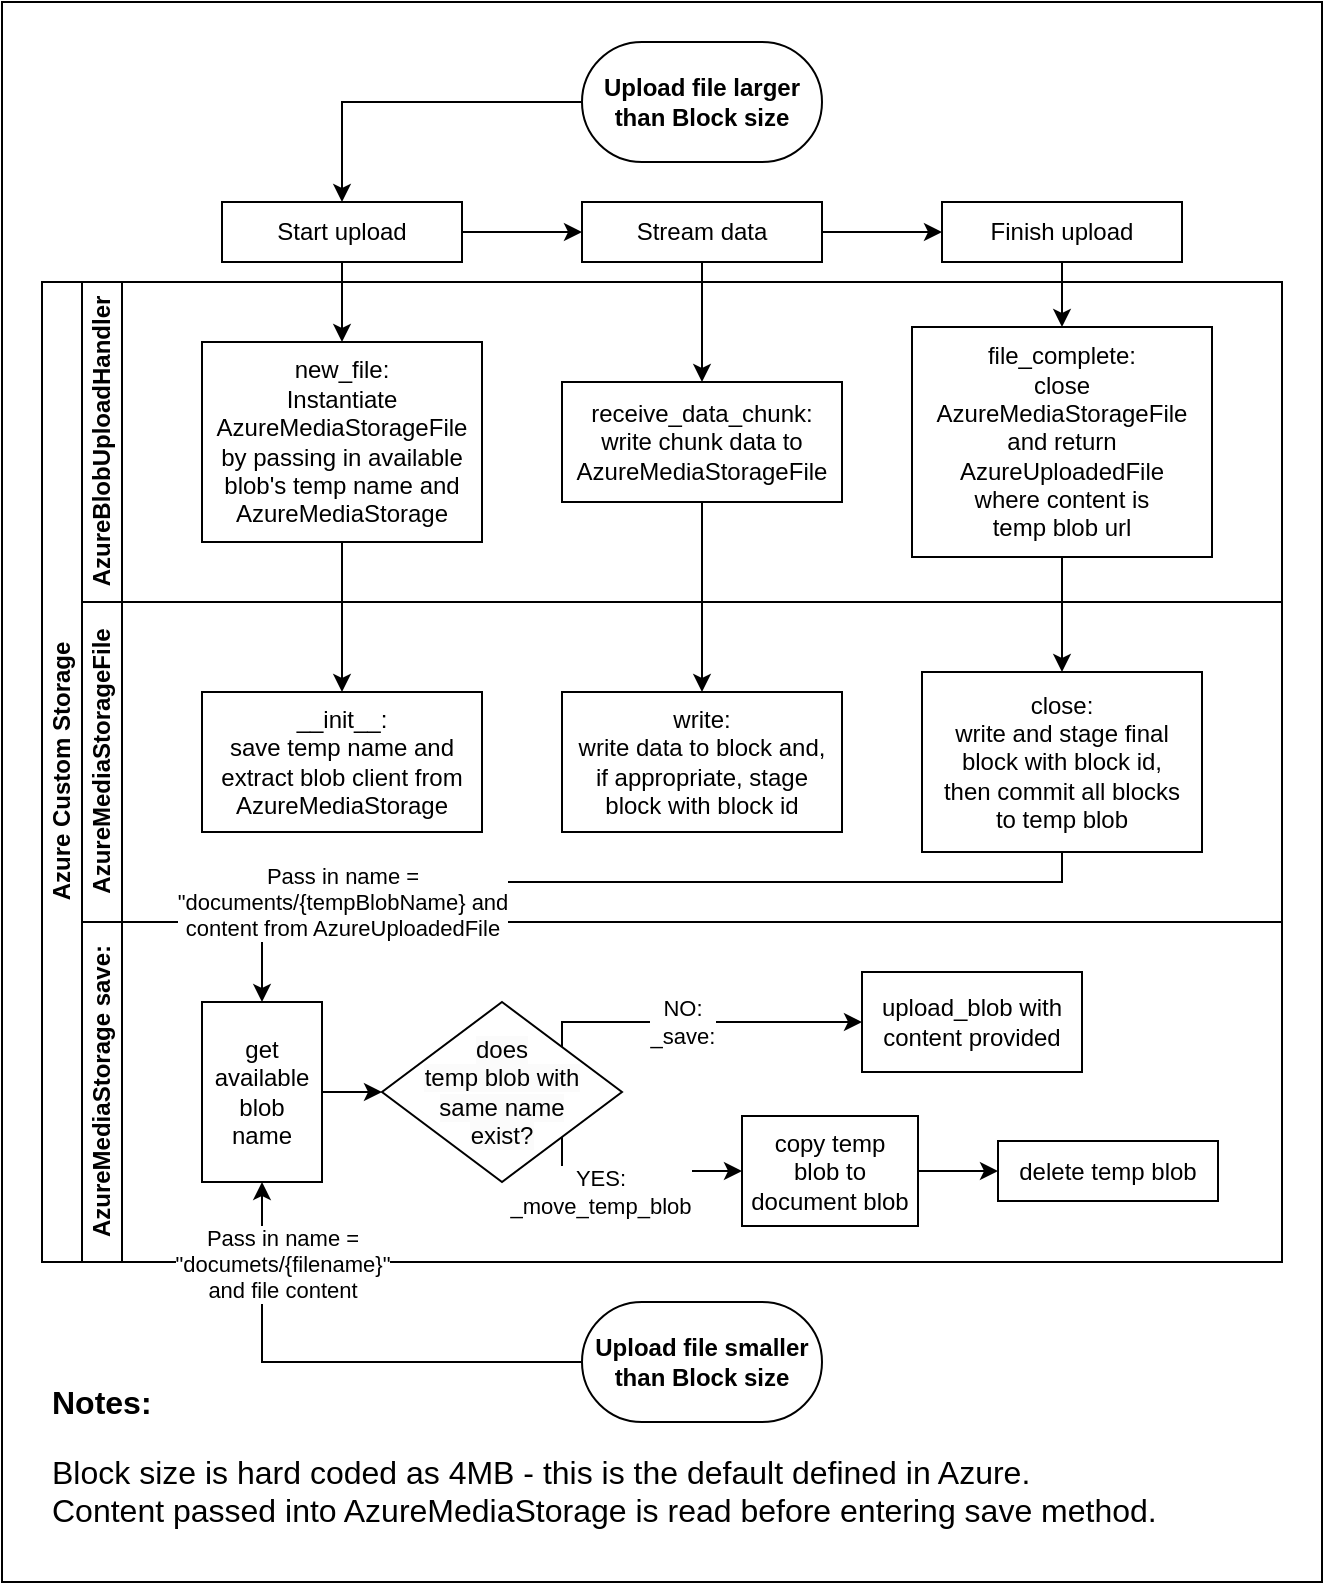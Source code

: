 <mxfile version="23.1.5" type="device">
  <diagram id="prtHgNgQTEPvFCAcTncT" name="Page-1">
    <mxGraphModel dx="1306" dy="812" grid="1" gridSize="10" guides="1" tooltips="1" connect="1" arrows="1" fold="1" page="1" pageScale="1" pageWidth="827" pageHeight="1169" math="0" shadow="0">
      <root>
        <mxCell id="0" />
        <mxCell id="1" parent="0" />
        <mxCell id="w6huuN22jup78vpG4-We-35" value="" style="rounded=0;whiteSpace=wrap;html=1;" parent="1" vertex="1">
          <mxGeometry x="10" y="10" width="660" height="790" as="geometry" />
        </mxCell>
        <mxCell id="dNxyNK7c78bLwvsdeMH5-19" value="Azure Custom Storage" style="swimlane;html=1;childLayout=stackLayout;resizeParent=1;resizeParentMax=0;horizontal=0;startSize=20;horizontalStack=0;direction=east;" parent="1" vertex="1">
          <mxGeometry x="30" y="150" width="620" height="490" as="geometry" />
        </mxCell>
        <mxCell id="dNxyNK7c78bLwvsdeMH5-20" value="AzureBlobUploadHandler" style="swimlane;html=1;startSize=20;horizontal=0;" parent="dNxyNK7c78bLwvsdeMH5-19" vertex="1">
          <mxGeometry x="20" width="600" height="160" as="geometry" />
        </mxCell>
        <mxCell id="dNxyNK7c78bLwvsdeMH5-26" value="new_file:&lt;br&gt;Instantiate AzureMediaStorageFile by passing in available blob&#39;s temp name and&lt;br&gt;AzureMediaStorage" style="rounded=0;whiteSpace=wrap;html=1;fontFamily=Helvetica;fontSize=12;fontColor=#000000;align=center;" parent="dNxyNK7c78bLwvsdeMH5-20" vertex="1">
          <mxGeometry x="60" y="30" width="140" height="100" as="geometry" />
        </mxCell>
        <mxCell id="w6huuN22jup78vpG4-We-4" value="receive_data_chunk:&lt;br&gt;write chunk data to&lt;br&gt;AzureMediaStorageFile" style="rounded=0;whiteSpace=wrap;html=1;fontFamily=Helvetica;fontSize=12;fontColor=#000000;align=center;" parent="dNxyNK7c78bLwvsdeMH5-20" vertex="1">
          <mxGeometry x="240" y="50" width="140" height="60" as="geometry" />
        </mxCell>
        <mxCell id="w6huuN22jup78vpG4-We-5" value="file_complete: &lt;br&gt;close AzureMediaStorageFile&lt;br&gt;and return&lt;br&gt;AzureUploadedFile&lt;br&gt;where content is&lt;br&gt;temp blob url" style="rounded=0;whiteSpace=wrap;html=1;fontFamily=Helvetica;fontSize=12;fontColor=#000000;align=center;" parent="dNxyNK7c78bLwvsdeMH5-20" vertex="1">
          <mxGeometry x="415" y="22.5" width="150" height="115" as="geometry" />
        </mxCell>
        <mxCell id="dNxyNK7c78bLwvsdeMH5-21" value="AzureMediaStorageFile" style="swimlane;html=1;startSize=20;horizontal=0;" parent="dNxyNK7c78bLwvsdeMH5-19" vertex="1">
          <mxGeometry x="20" y="160" width="600" height="160" as="geometry" />
        </mxCell>
        <mxCell id="w6huuN22jup78vpG4-We-6" value="__init__:&lt;br&gt;save temp name and extract blob client from AzureMediaStorage" style="rounded=0;whiteSpace=wrap;html=1;fontFamily=Helvetica;fontSize=12;fontColor=#000000;align=center;" parent="dNxyNK7c78bLwvsdeMH5-21" vertex="1">
          <mxGeometry x="60" y="45" width="140" height="70" as="geometry" />
        </mxCell>
        <mxCell id="w6huuN22jup78vpG4-We-7" value="write:&lt;br&gt;write data to block and,&lt;br&gt;if appropriate, stage&lt;br&gt;block with block id" style="rounded=0;whiteSpace=wrap;html=1;fontFamily=Helvetica;fontSize=12;fontColor=#000000;align=center;" parent="dNxyNK7c78bLwvsdeMH5-21" vertex="1">
          <mxGeometry x="240" y="45" width="140" height="70" as="geometry" />
        </mxCell>
        <mxCell id="w6huuN22jup78vpG4-We-8" value="close:&lt;br&gt;write and stage final block with block id,&lt;br&gt;then commit all blocks&lt;br&gt;to temp blob" style="rounded=0;whiteSpace=wrap;html=1;fontFamily=Helvetica;fontSize=12;fontColor=#000000;align=center;" parent="dNxyNK7c78bLwvsdeMH5-21" vertex="1">
          <mxGeometry x="420" y="35" width="140" height="90" as="geometry" />
        </mxCell>
        <mxCell id="dNxyNK7c78bLwvsdeMH5-22" value="AzureMediaStorage save:" style="swimlane;html=1;startSize=20;horizontal=0;" parent="dNxyNK7c78bLwvsdeMH5-19" vertex="1">
          <mxGeometry x="20" y="320" width="600" height="170" as="geometry" />
        </mxCell>
        <mxCell id="w6huuN22jup78vpG4-We-25" value="YES:&lt;br&gt;_move_temp_blob" style="edgeStyle=orthogonalEdgeStyle;rounded=0;orthogonalLoop=1;jettySize=auto;html=1;exitX=1;exitY=1;exitDx=0;exitDy=0;entryX=0;entryY=0.5;entryDx=0;entryDy=0;" parent="dNxyNK7c78bLwvsdeMH5-22" source="w6huuN22jup78vpG4-We-22" target="w6huuN22jup78vpG4-We-23" edge="1">
          <mxGeometry x="-0.333" y="-10" relative="1" as="geometry">
            <Array as="points">
              <mxPoint x="240" y="125" />
            </Array>
            <mxPoint as="offset" />
          </mxGeometry>
        </mxCell>
        <mxCell id="w6huuN22jup78vpG4-We-26" value="NO:&lt;br&gt;_save:" style="edgeStyle=orthogonalEdgeStyle;rounded=0;orthogonalLoop=1;jettySize=auto;html=1;exitX=1;exitY=0;exitDx=0;exitDy=0;entryX=0;entryY=0.5;entryDx=0;entryDy=0;" parent="dNxyNK7c78bLwvsdeMH5-22" source="w6huuN22jup78vpG4-We-22" target="w6huuN22jup78vpG4-We-21" edge="1">
          <mxGeometry x="-0.108" relative="1" as="geometry">
            <Array as="points">
              <mxPoint x="240" y="50" />
            </Array>
            <mxPoint as="offset" />
          </mxGeometry>
        </mxCell>
        <mxCell id="w6huuN22jup78vpG4-We-22" value="&lt;span style=&quot;color: rgb(0, 0, 0); font-family: Helvetica; font-size: 12px; font-style: normal; font-variant-ligatures: normal; font-variant-caps: normal; font-weight: 400; letter-spacing: normal; orphans: 2; text-align: center; text-indent: 0px; text-transform: none; widows: 2; word-spacing: 0px; -webkit-text-stroke-width: 0px; background-color: rgb(251, 251, 251); text-decoration-thickness: initial; text-decoration-style: initial; text-decoration-color: initial; float: none; display: inline !important;&quot;&gt;does&lt;br&gt;temp blob with&lt;br&gt;same name&lt;br&gt;exist?&lt;/span&gt;" style="rhombus;whiteSpace=wrap;html=1;" parent="dNxyNK7c78bLwvsdeMH5-22" vertex="1">
          <mxGeometry x="150" y="40" width="120" height="90" as="geometry" />
        </mxCell>
        <mxCell id="w6huuN22jup78vpG4-We-33" value="" style="edgeStyle=orthogonalEdgeStyle;rounded=0;orthogonalLoop=1;jettySize=auto;html=1;" parent="dNxyNK7c78bLwvsdeMH5-22" source="w6huuN22jup78vpG4-We-23" target="w6huuN22jup78vpG4-We-24" edge="1">
          <mxGeometry relative="1" as="geometry" />
        </mxCell>
        <mxCell id="w6huuN22jup78vpG4-We-23" value="copy temp&lt;br&gt;blob to document blob" style="rounded=0;whiteSpace=wrap;html=1;" parent="dNxyNK7c78bLwvsdeMH5-22" vertex="1">
          <mxGeometry x="330" y="97" width="88" height="55" as="geometry" />
        </mxCell>
        <mxCell id="w6huuN22jup78vpG4-We-24" value="delete temp blob" style="rounded=0;whiteSpace=wrap;html=1;" parent="dNxyNK7c78bLwvsdeMH5-22" vertex="1">
          <mxGeometry x="458" y="109.5" width="110" height="30" as="geometry" />
        </mxCell>
        <mxCell id="w6huuN22jup78vpG4-We-31" value="" style="edgeStyle=orthogonalEdgeStyle;rounded=0;orthogonalLoop=1;jettySize=auto;html=1;" parent="dNxyNK7c78bLwvsdeMH5-22" source="w6huuN22jup78vpG4-We-30" target="w6huuN22jup78vpG4-We-22" edge="1">
          <mxGeometry relative="1" as="geometry" />
        </mxCell>
        <mxCell id="w6huuN22jup78vpG4-We-30" value="get available blob&lt;br&gt;name" style="rounded=0;whiteSpace=wrap;html=1;" parent="dNxyNK7c78bLwvsdeMH5-22" vertex="1">
          <mxGeometry x="60" y="40" width="60" height="90" as="geometry" />
        </mxCell>
        <mxCell id="w6huuN22jup78vpG4-We-21" value="upload_blob with content provided" style="rounded=0;whiteSpace=wrap;html=1;" parent="dNxyNK7c78bLwvsdeMH5-22" vertex="1">
          <mxGeometry x="390" y="25" width="110" height="50" as="geometry" />
        </mxCell>
        <mxCell id="w6huuN22jup78vpG4-We-18" value="" style="edgeStyle=orthogonalEdgeStyle;rounded=0;orthogonalLoop=1;jettySize=auto;html=1;" parent="dNxyNK7c78bLwvsdeMH5-19" source="dNxyNK7c78bLwvsdeMH5-26" target="w6huuN22jup78vpG4-We-6" edge="1">
          <mxGeometry relative="1" as="geometry" />
        </mxCell>
        <mxCell id="w6huuN22jup78vpG4-We-19" value="" style="edgeStyle=orthogonalEdgeStyle;rounded=0;orthogonalLoop=1;jettySize=auto;html=1;" parent="dNxyNK7c78bLwvsdeMH5-19" source="w6huuN22jup78vpG4-We-4" target="w6huuN22jup78vpG4-We-7" edge="1">
          <mxGeometry relative="1" as="geometry" />
        </mxCell>
        <mxCell id="w6huuN22jup78vpG4-We-20" value="" style="edgeStyle=orthogonalEdgeStyle;rounded=0;orthogonalLoop=1;jettySize=auto;html=1;" parent="dNxyNK7c78bLwvsdeMH5-19" source="w6huuN22jup78vpG4-We-5" target="w6huuN22jup78vpG4-We-8" edge="1">
          <mxGeometry relative="1" as="geometry" />
        </mxCell>
        <mxCell id="w6huuN22jup78vpG4-We-28" value="Pass in name =&lt;br&gt;&quot;documents/{tempBlobName} and&lt;br&gt;content from AzureUploadedFile" style="edgeStyle=orthogonalEdgeStyle;rounded=0;orthogonalLoop=1;jettySize=auto;html=1;exitX=0.5;exitY=1;exitDx=0;exitDy=0;entryX=0.5;entryY=0;entryDx=0;entryDy=0;" parent="dNxyNK7c78bLwvsdeMH5-19" source="w6huuN22jup78vpG4-We-8" target="w6huuN22jup78vpG4-We-30" edge="1">
          <mxGeometry x="0.579" y="10" relative="1" as="geometry">
            <Array as="points">
              <mxPoint x="510" y="300" />
              <mxPoint x="110" y="300" />
            </Array>
            <mxPoint as="offset" />
          </mxGeometry>
        </mxCell>
        <mxCell id="w6huuN22jup78vpG4-We-27" value="Pass in name =&lt;br&gt;&quot;documets/{filename}&quot;&lt;br&gt;and file content" style="edgeStyle=orthogonalEdgeStyle;rounded=0;orthogonalLoop=1;jettySize=auto;html=1;entryX=0.5;entryY=1;entryDx=0;entryDy=0;" parent="1" source="w6huuN22jup78vpG4-We-1" target="w6huuN22jup78vpG4-We-30" edge="1">
          <mxGeometry x="0.67" y="-10" relative="1" as="geometry">
            <mxPoint as="offset" />
          </mxGeometry>
        </mxCell>
        <mxCell id="w6huuN22jup78vpG4-We-1" value="Upload file smaller than Block size" style="rounded=1;whiteSpace=wrap;html=1;arcSize=50;fontStyle=1" parent="1" vertex="1">
          <mxGeometry x="300" y="660" width="120" height="60" as="geometry" />
        </mxCell>
        <mxCell id="w6huuN22jup78vpG4-We-12" style="edgeStyle=orthogonalEdgeStyle;rounded=0;orthogonalLoop=1;jettySize=auto;html=1;exitX=0;exitY=0.5;exitDx=0;exitDy=0;entryX=0.5;entryY=0;entryDx=0;entryDy=0;" parent="1" source="w6huuN22jup78vpG4-We-2" target="w6huuN22jup78vpG4-We-9" edge="1">
          <mxGeometry relative="1" as="geometry" />
        </mxCell>
        <mxCell id="w6huuN22jup78vpG4-We-2" value="Upload file larger&lt;br&gt;than Block size" style="rounded=1;whiteSpace=wrap;html=1;arcSize=50;fontStyle=1" parent="1" vertex="1">
          <mxGeometry x="300" y="30" width="120" height="60" as="geometry" />
        </mxCell>
        <mxCell id="w6huuN22jup78vpG4-We-13" style="edgeStyle=orthogonalEdgeStyle;rounded=0;orthogonalLoop=1;jettySize=auto;html=1;exitX=1;exitY=0.5;exitDx=0;exitDy=0;entryX=0;entryY=0.5;entryDx=0;entryDy=0;" parent="1" source="w6huuN22jup78vpG4-We-9" target="w6huuN22jup78vpG4-We-10" edge="1">
          <mxGeometry relative="1" as="geometry" />
        </mxCell>
        <mxCell id="w6huuN22jup78vpG4-We-15" style="edgeStyle=orthogonalEdgeStyle;rounded=0;orthogonalLoop=1;jettySize=auto;html=1;exitX=0.5;exitY=1;exitDx=0;exitDy=0;entryX=0.5;entryY=0;entryDx=0;entryDy=0;" parent="1" source="w6huuN22jup78vpG4-We-9" target="dNxyNK7c78bLwvsdeMH5-26" edge="1">
          <mxGeometry relative="1" as="geometry" />
        </mxCell>
        <mxCell id="w6huuN22jup78vpG4-We-9" value="Start upload" style="rounded=0;whiteSpace=wrap;html=1;" parent="1" vertex="1">
          <mxGeometry x="120" y="110" width="120" height="30" as="geometry" />
        </mxCell>
        <mxCell id="w6huuN22jup78vpG4-We-14" style="edgeStyle=orthogonalEdgeStyle;rounded=0;orthogonalLoop=1;jettySize=auto;html=1;exitX=1;exitY=0.5;exitDx=0;exitDy=0;entryX=0;entryY=0.5;entryDx=0;entryDy=0;" parent="1" source="w6huuN22jup78vpG4-We-10" target="w6huuN22jup78vpG4-We-11" edge="1">
          <mxGeometry relative="1" as="geometry" />
        </mxCell>
        <mxCell id="w6huuN22jup78vpG4-We-16" style="edgeStyle=orthogonalEdgeStyle;rounded=0;orthogonalLoop=1;jettySize=auto;html=1;exitX=0.5;exitY=1;exitDx=0;exitDy=0;entryX=0.5;entryY=0;entryDx=0;entryDy=0;" parent="1" source="w6huuN22jup78vpG4-We-10" target="w6huuN22jup78vpG4-We-4" edge="1">
          <mxGeometry relative="1" as="geometry" />
        </mxCell>
        <mxCell id="w6huuN22jup78vpG4-We-10" value="Stream data" style="rounded=0;whiteSpace=wrap;html=1;" parent="1" vertex="1">
          <mxGeometry x="300" y="110" width="120" height="30" as="geometry" />
        </mxCell>
        <mxCell id="w6huuN22jup78vpG4-We-17" style="edgeStyle=orthogonalEdgeStyle;rounded=0;orthogonalLoop=1;jettySize=auto;html=1;exitX=0.5;exitY=1;exitDx=0;exitDy=0;entryX=0.5;entryY=0;entryDx=0;entryDy=0;" parent="1" source="w6huuN22jup78vpG4-We-11" target="w6huuN22jup78vpG4-We-5" edge="1">
          <mxGeometry relative="1" as="geometry" />
        </mxCell>
        <mxCell id="w6huuN22jup78vpG4-We-11" value="Finish upload" style="rounded=0;whiteSpace=wrap;html=1;" parent="1" vertex="1">
          <mxGeometry x="480" y="110" width="120" height="30" as="geometry" />
        </mxCell>
        <mxCell id="w6huuN22jup78vpG4-We-36" value="&lt;h1 style=&quot;font-size: 16px;&quot;&gt;&lt;font style=&quot;font-size: 16px;&quot;&gt;Notes:&lt;/font&gt;&lt;/h1&gt;&lt;p style=&quot;font-size: 16px;&quot;&gt;Block size is hard coded as 4MB - this is the default defined in Azure.&lt;br&gt;&lt;span style=&quot;background-color: initial;&quot;&gt;Content passed into AzureMediaStorage is read before entering save method.&lt;/span&gt;&lt;/p&gt;" style="text;html=1;spacing=5;spacingTop=-20;whiteSpace=wrap;overflow=hidden;rounded=0;" parent="1" vertex="1">
          <mxGeometry x="30" y="700" width="620" height="80" as="geometry" />
        </mxCell>
      </root>
    </mxGraphModel>
  </diagram>
</mxfile>
